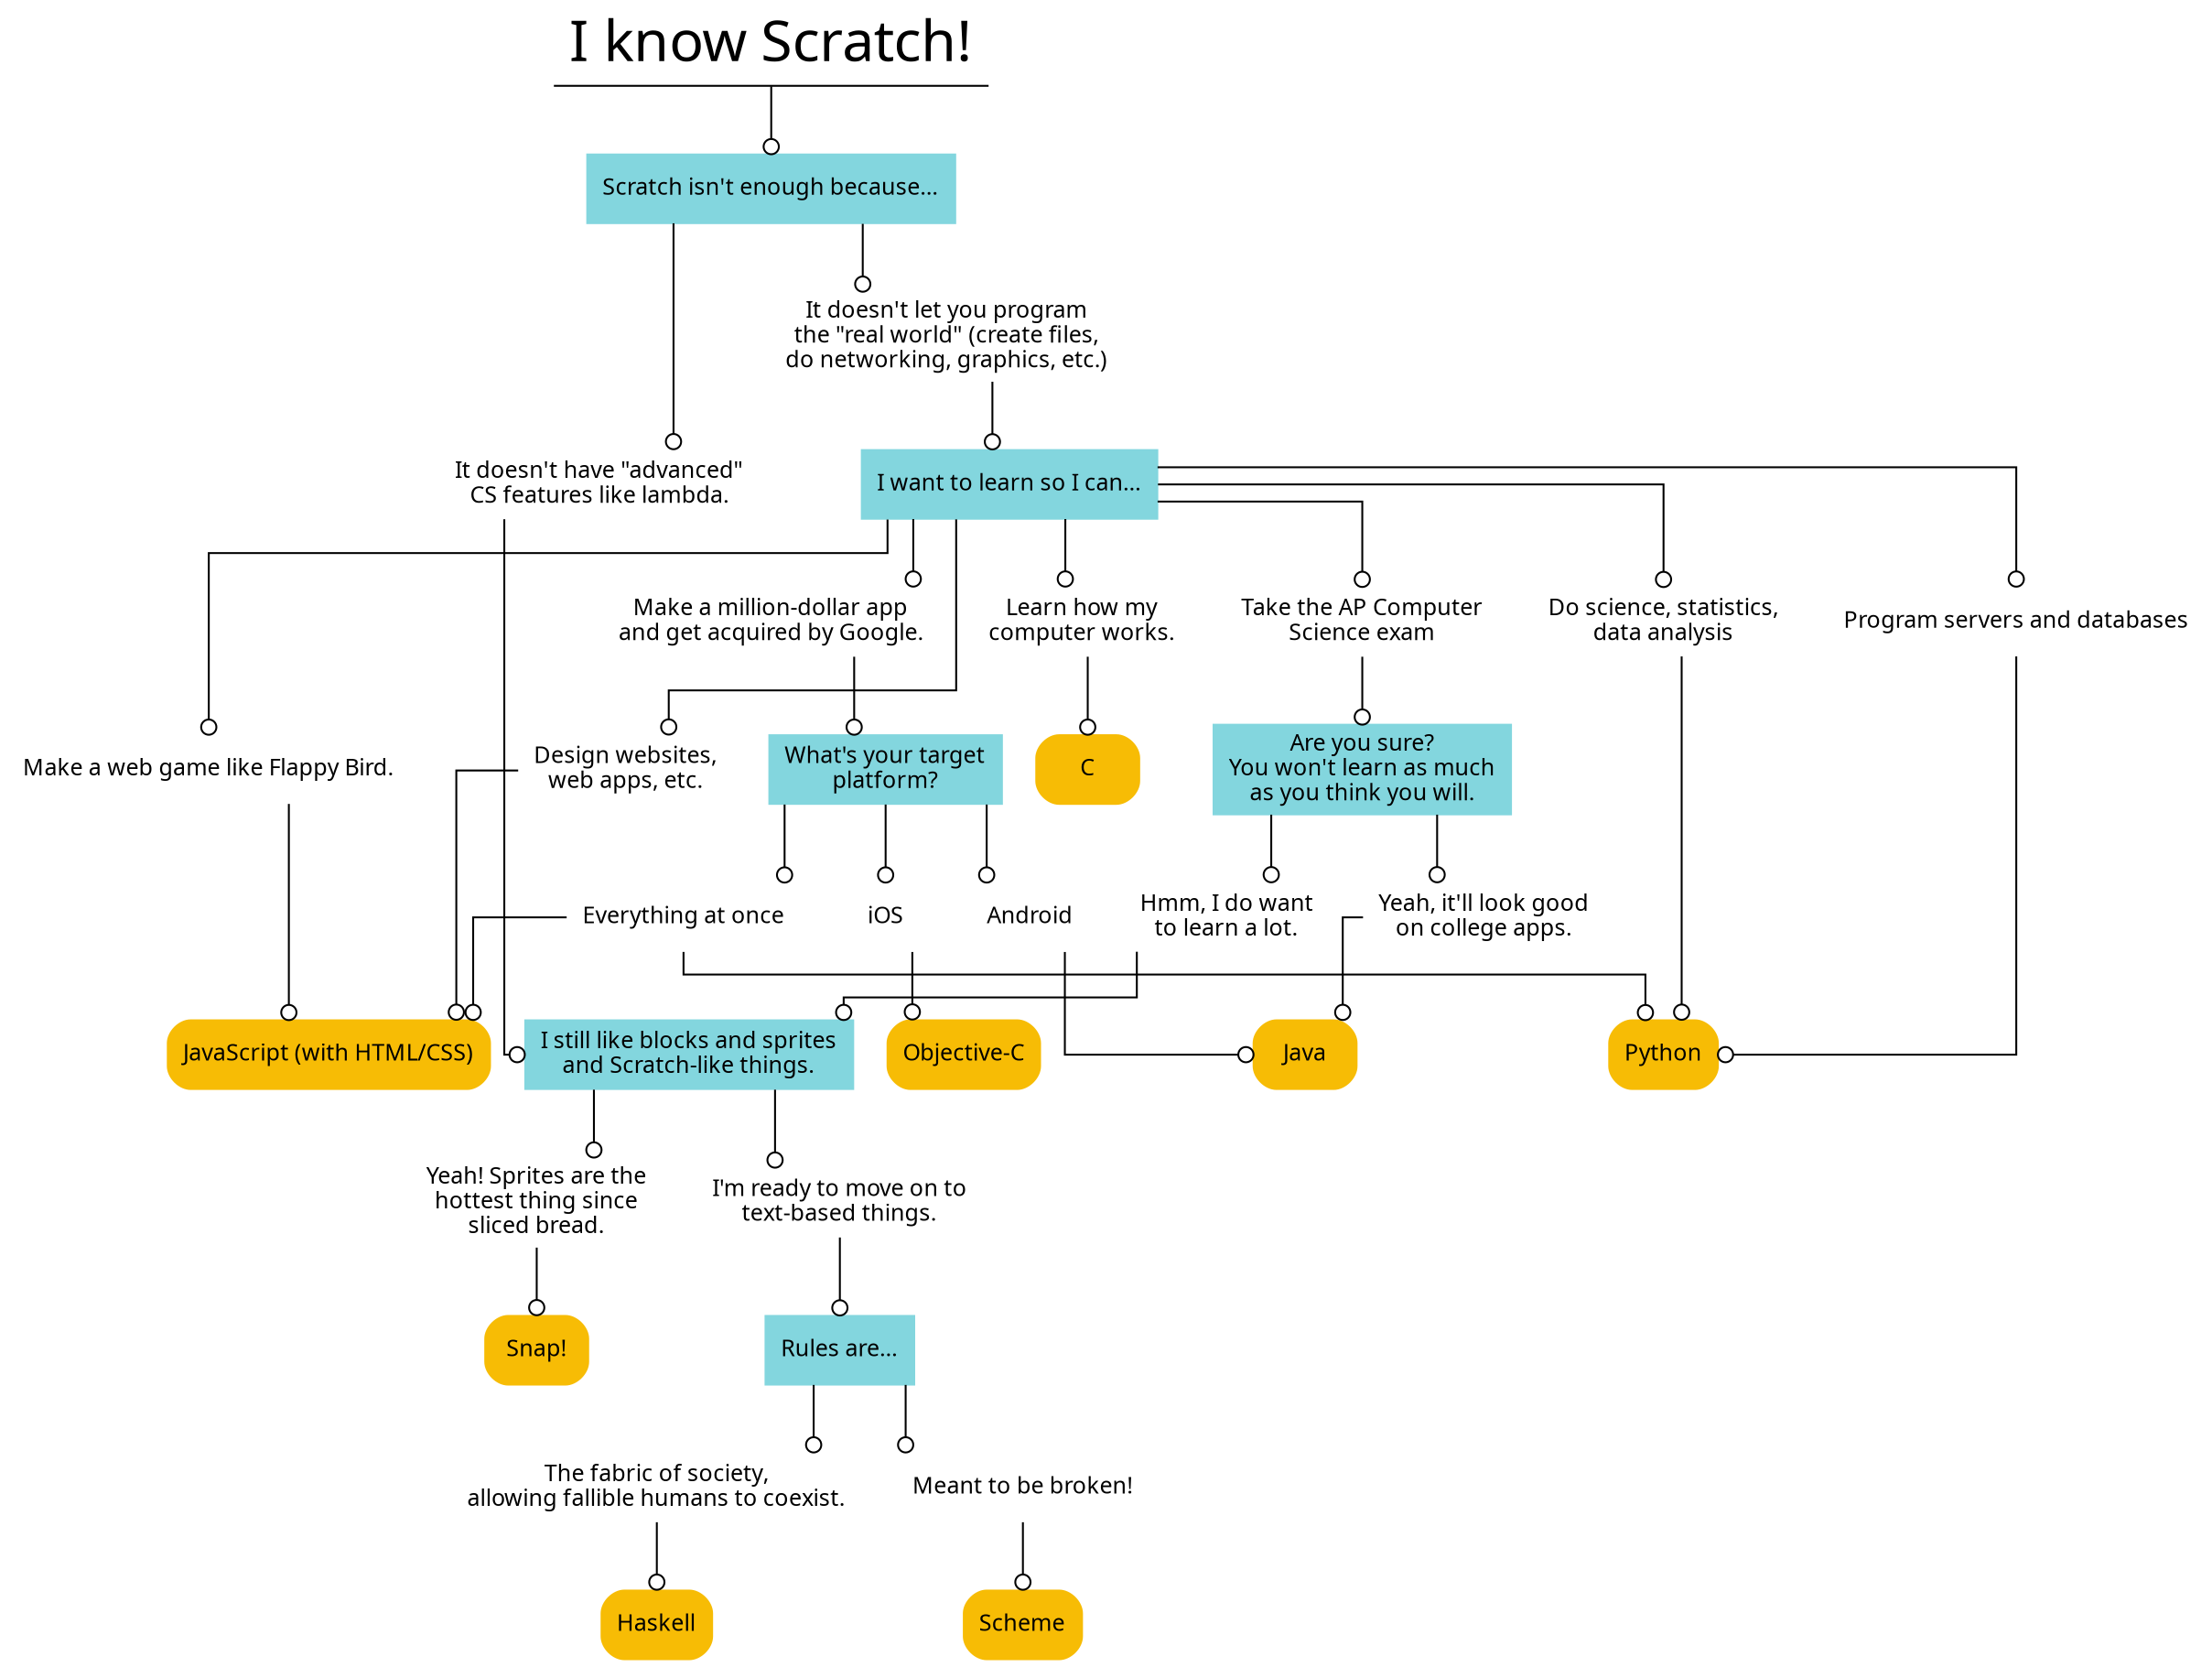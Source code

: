 digraph Language {
    node [fontname="sans-serif",fontsize=12];
    edge [fontname="sans-serif",fontsize=12];
    graph [splines="ortho"];
    edge [arrowhead=odot];

    subgraph languages {
        node [shape="rectangle",style="rounded,filled",color="#F7BC05",fillcolor="#F7BC05"];

        snap [label="Snap!"];
        scheme [label="Scheme"];
        python [label="Python"];
        javascript [label="JavaScript (with HTML/CSS)"];
        haskell [label="Haskell"];
        c [label="C"];
        java [label="Java"];
        objc [label="Objective-C"];
    }

    subgraph decisions {
        node [shape=rectangle,style="filled",color="#83D6DE",fillcolor="#83D6DE"];
        powerful [label="Scratch isn't enough because&hellip;"];
        rules [label="Rules are&hellip;"];
        images [label="I still like blocks and sprites\nand Scratch-like things."];
        create [label="I want to learn so I can&hellip;"];
        create_apcs_sure [label="Are you sure?\nYou won't learn as much\nas you think you will."];
        create_app_os [label="What's your target\nplatform?"];
    }

    subgraph choices {
        node [shape=none];
        powerful_yes [label="It doesn't have \"advanced\"\nCS features like lambda."];
        powerful_no  [label="It doesn't let you program\nthe \"real world\" (create files,\ndo networking, graphics, etc.)"];

        rules_good [label="The fabric of society,\nallowing fallible humans to coexist."];
        rules_bad  [label="Meant to be broken!"];

        images_good [label="Yeah! Sprites are the\nhottest thing since\nsliced bread."];
        images_bad [label="I'm ready to move on to\ntext-based things."];

        create_website [label="Design websites,\nweb apps, etc."];
        create_backend [label="Program servers and databases"];
        create_games   [label="Make a web game like Flappy Bird."];
        create_apps    [label="Make a million-dollar app\nand get acquired by Google."];
        create_science [label="Do science, statistics,\ndata analysis"];
        create_apcs    [label="Take the AP Computer\nScience exam"];
        create_unix    [label="Learn how my\ncomputer works."];
        create_apcs_sure_yes [label="Yeah, it'll look good\non college apps."];
        create_apcs_sure_no  [label="Hmm, I do want\nto learn a lot."];
        
        os_android [label="Android"];
        os_ios     [label="iOS"];
        os_all     [label="Everything at once"];
    }

    // decisions
    start [fontname="ScratchFont",fontsize=30,label="I know Scratch!",shape="underline"];

    // flow
    start -> powerful;
    powerful -> {powerful_yes, powerful_no};
    powerful_no -> create;

    create -> {create_website, create_games, create_apps, create_backend, create_unix, create_science, create_apcs};
    create_website -> javascript;
    create_backend -> python;
    create_games -> javascript;
    create_science -> python;
    create_apcs -> create_apcs_sure;
    create_apcs_sure ->  create_apcs_sure_yes;
    create_apps -> create_app_os;
    create_apcs_sure -> create_apcs_sure_no;
    create_apcs_sure_yes -> java;
    create_apcs_sure_no  -> images;
    create_unix -> c;

    create_app_os -> {os_android, os_ios, os_all};
    os_android -> java;
    os_ios -> objc;
    os_all -> {python, javascript};

    powerful_yes -> images;
    images -> {images_good, images_bad};
    images_good -> snap;
    images_bad -> rules;
    rules -> {rules_good, rules_bad};
    rules_good -> haskell;
    rules_bad  -> scheme;
}
